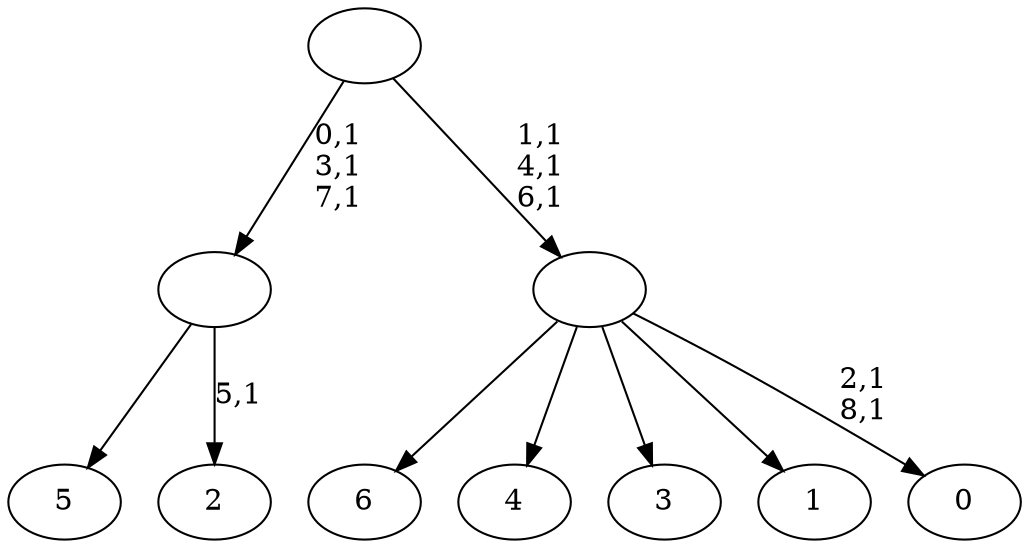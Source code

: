 digraph T {
	16 [label="6"]
	15 [label="5"]
	14 [label="4"]
	13 [label="3"]
	12 [label="2"]
	10 [label=""]
	7 [label="1"]
	6 [label="0"]
	3 [label=""]
	0 [label=""]
	10 -> 12 [label="5,1"]
	10 -> 15 [label=""]
	3 -> 6 [label="2,1\n8,1"]
	3 -> 16 [label=""]
	3 -> 14 [label=""]
	3 -> 13 [label=""]
	3 -> 7 [label=""]
	0 -> 3 [label="1,1\n4,1\n6,1"]
	0 -> 10 [label="0,1\n3,1\n7,1"]
}
